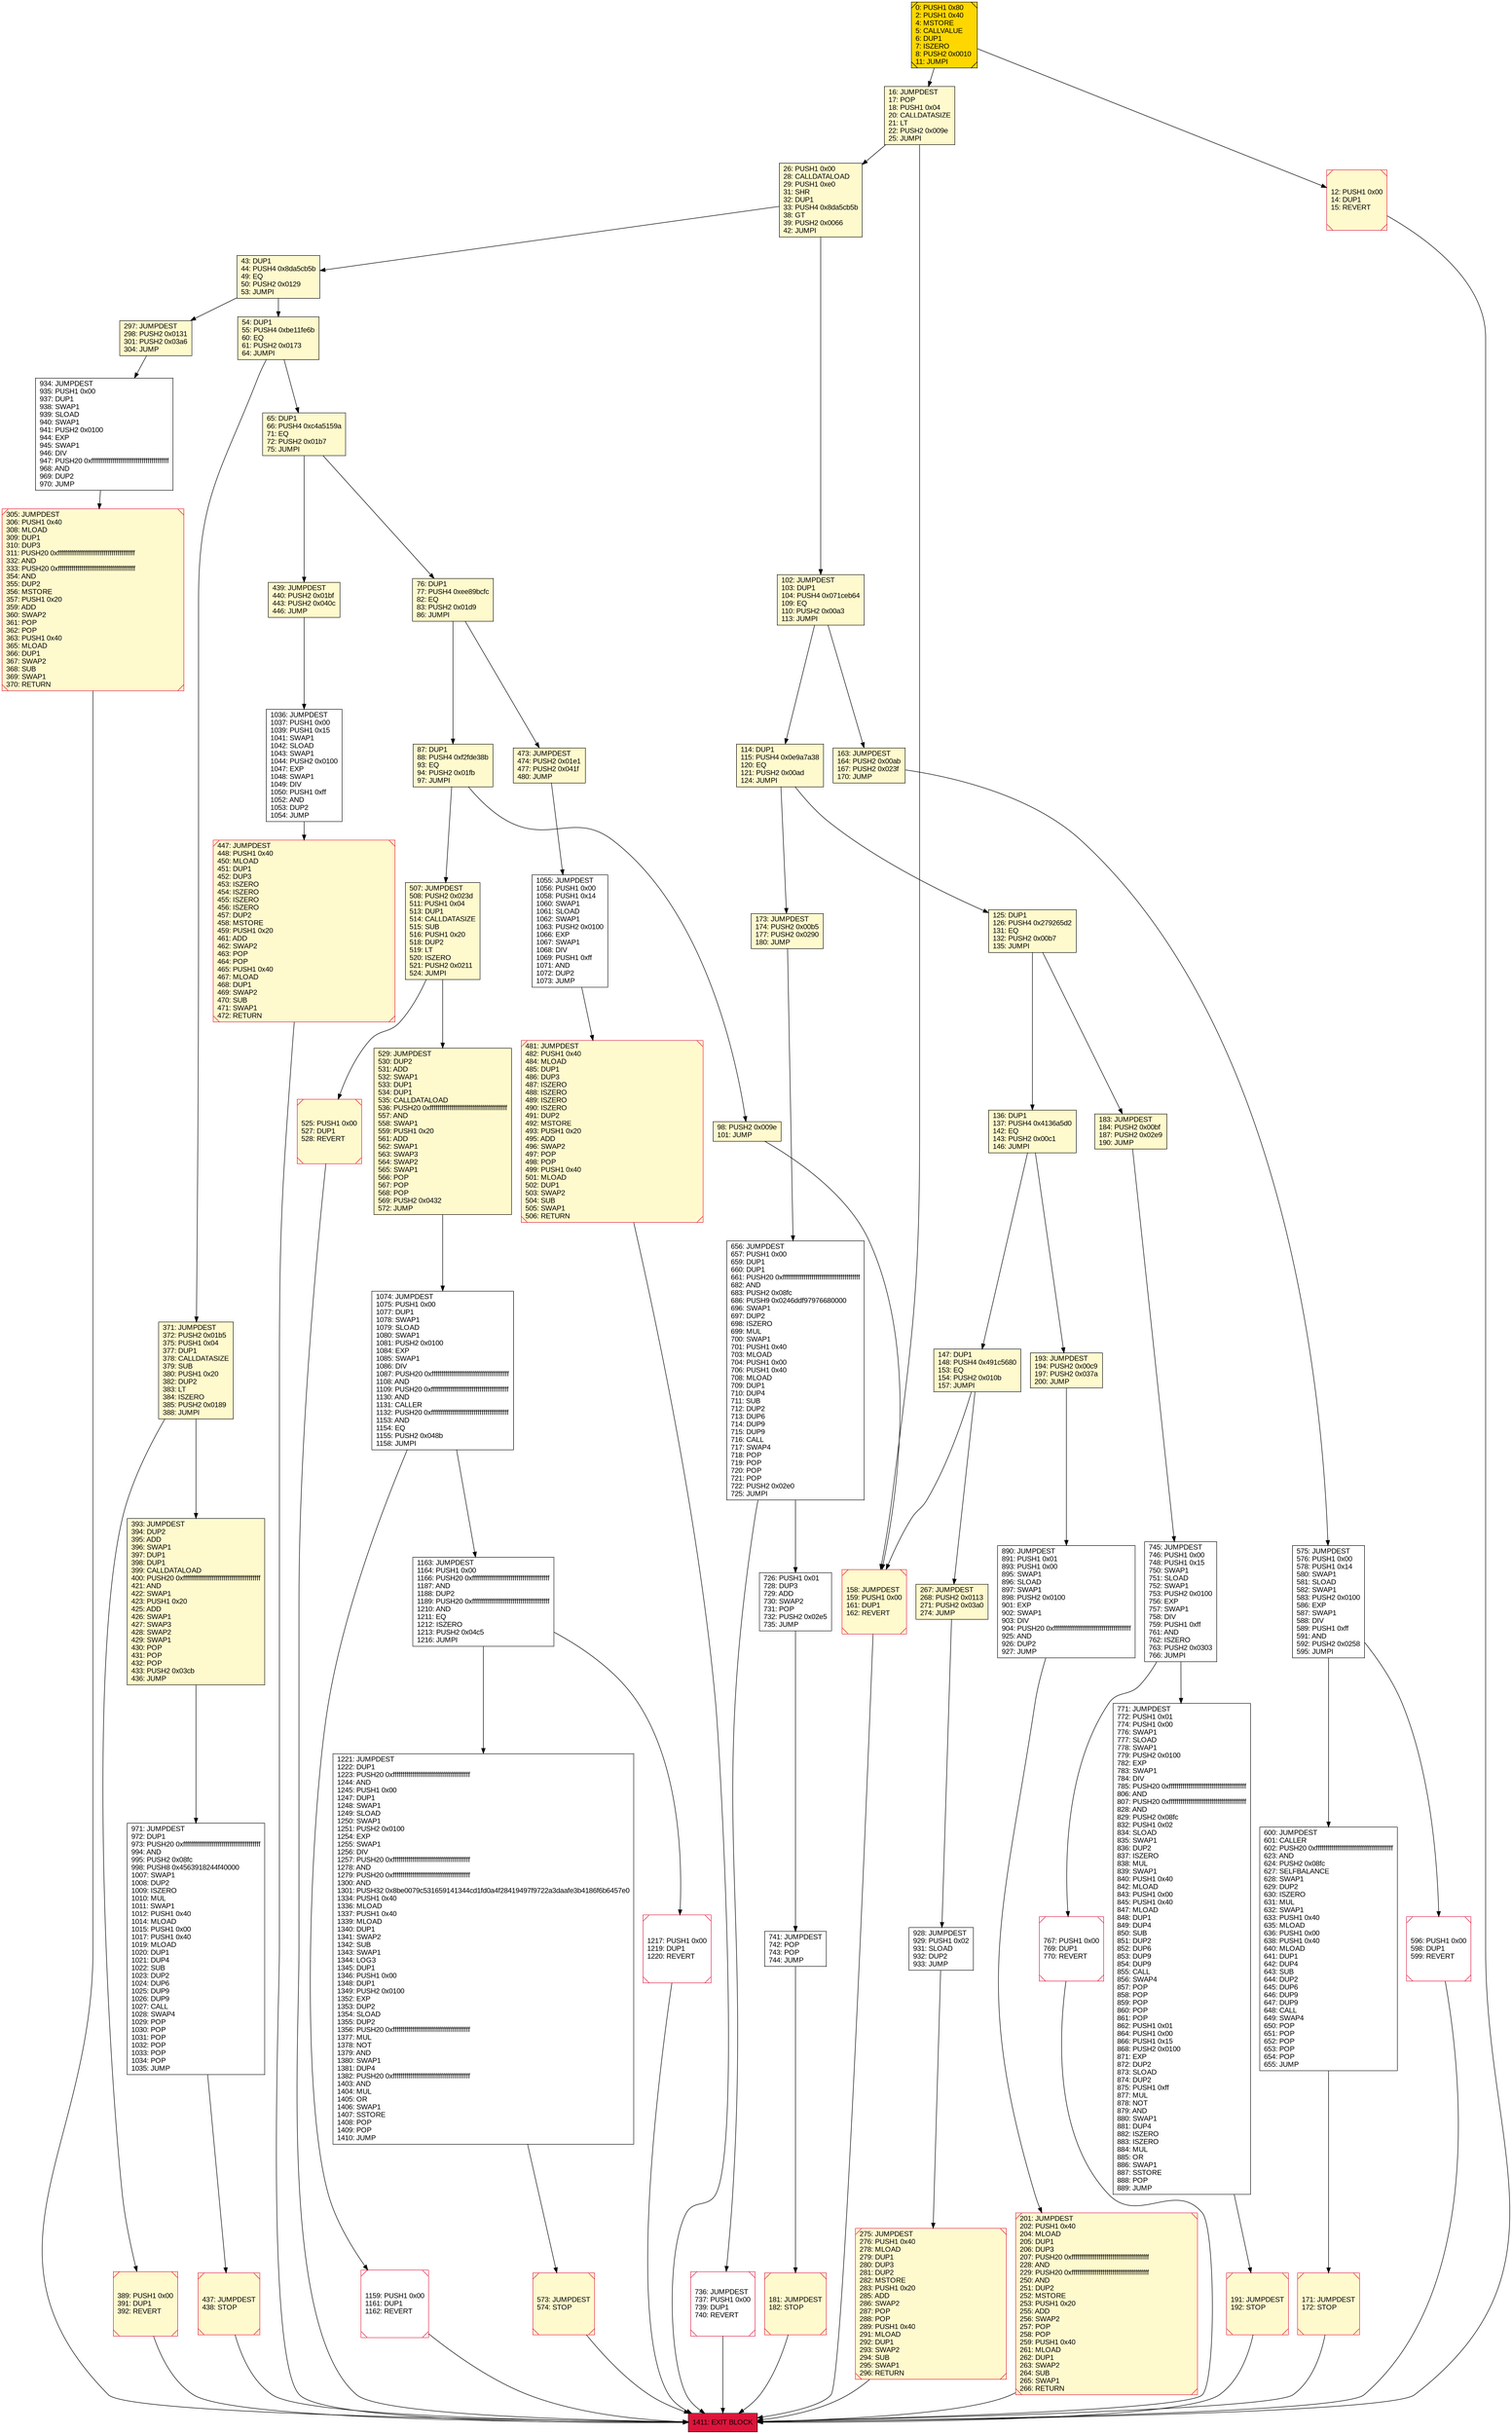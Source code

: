 digraph G {
bgcolor=transparent rankdir=UD;
node [shape=box style=filled color=black fillcolor=white fontname=arial fontcolor=black];
1163 [label="1163: JUMPDEST\l1164: PUSH1 0x00\l1166: PUSH20 0xffffffffffffffffffffffffffffffffffffffff\l1187: AND\l1188: DUP2\l1189: PUSH20 0xffffffffffffffffffffffffffffffffffffffff\l1210: AND\l1211: EQ\l1212: ISZERO\l1213: PUSH2 0x04c5\l1216: JUMPI\l" ];
1411 [label="1411: EXIT BLOCK\l" fillcolor=crimson ];
447 [label="447: JUMPDEST\l448: PUSH1 0x40\l450: MLOAD\l451: DUP1\l452: DUP3\l453: ISZERO\l454: ISZERO\l455: ISZERO\l456: ISZERO\l457: DUP2\l458: MSTORE\l459: PUSH1 0x20\l461: ADD\l462: SWAP2\l463: POP\l464: POP\l465: PUSH1 0x40\l467: MLOAD\l468: DUP1\l469: SWAP2\l470: SUB\l471: SWAP1\l472: RETURN\l" fillcolor=lemonchiffon shape=Msquare color=crimson ];
1074 [label="1074: JUMPDEST\l1075: PUSH1 0x00\l1077: DUP1\l1078: SWAP1\l1079: SLOAD\l1080: SWAP1\l1081: PUSH2 0x0100\l1084: EXP\l1085: SWAP1\l1086: DIV\l1087: PUSH20 0xffffffffffffffffffffffffffffffffffffffff\l1108: AND\l1109: PUSH20 0xffffffffffffffffffffffffffffffffffffffff\l1130: AND\l1131: CALLER\l1132: PUSH20 0xffffffffffffffffffffffffffffffffffffffff\l1153: AND\l1154: EQ\l1155: PUSH2 0x048b\l1158: JUMPI\l" ];
726 [label="726: PUSH1 0x01\l728: DUP3\l729: ADD\l730: SWAP2\l731: POP\l732: PUSH2 0x02e5\l735: JUMP\l" ];
147 [label="147: DUP1\l148: PUSH4 0x491c5680\l153: EQ\l154: PUSH2 0x010b\l157: JUMPI\l" fillcolor=lemonchiffon ];
54 [label="54: DUP1\l55: PUSH4 0xbe11fe6b\l60: EQ\l61: PUSH2 0x0173\l64: JUMPI\l" fillcolor=lemonchiffon ];
371 [label="371: JUMPDEST\l372: PUSH2 0x01b5\l375: PUSH1 0x04\l377: DUP1\l378: CALLDATASIZE\l379: SUB\l380: PUSH1 0x20\l382: DUP2\l383: LT\l384: ISZERO\l385: PUSH2 0x0189\l388: JUMPI\l" fillcolor=lemonchiffon ];
934 [label="934: JUMPDEST\l935: PUSH1 0x00\l937: DUP1\l938: SWAP1\l939: SLOAD\l940: SWAP1\l941: PUSH2 0x0100\l944: EXP\l945: SWAP1\l946: DIV\l947: PUSH20 0xffffffffffffffffffffffffffffffffffffffff\l968: AND\l969: DUP2\l970: JUMP\l" ];
43 [label="43: DUP1\l44: PUSH4 0x8da5cb5b\l49: EQ\l50: PUSH2 0x0129\l53: JUMPI\l" fillcolor=lemonchiffon ];
0 [label="0: PUSH1 0x80\l2: PUSH1 0x40\l4: MSTORE\l5: CALLVALUE\l6: DUP1\l7: ISZERO\l8: PUSH2 0x0010\l11: JUMPI\l" fillcolor=lemonchiffon shape=Msquare fillcolor=gold ];
201 [label="201: JUMPDEST\l202: PUSH1 0x40\l204: MLOAD\l205: DUP1\l206: DUP3\l207: PUSH20 0xffffffffffffffffffffffffffffffffffffffff\l228: AND\l229: PUSH20 0xffffffffffffffffffffffffffffffffffffffff\l250: AND\l251: DUP2\l252: MSTORE\l253: PUSH1 0x20\l255: ADD\l256: SWAP2\l257: POP\l258: POP\l259: PUSH1 0x40\l261: MLOAD\l262: DUP1\l263: SWAP2\l264: SUB\l265: SWAP1\l266: RETURN\l" fillcolor=lemonchiffon shape=Msquare color=crimson ];
1036 [label="1036: JUMPDEST\l1037: PUSH1 0x00\l1039: PUSH1 0x15\l1041: SWAP1\l1042: SLOAD\l1043: SWAP1\l1044: PUSH2 0x0100\l1047: EXP\l1048: SWAP1\l1049: DIV\l1050: PUSH1 0xff\l1052: AND\l1053: DUP2\l1054: JUMP\l" ];
158 [label="158: JUMPDEST\l159: PUSH1 0x00\l161: DUP1\l162: REVERT\l" fillcolor=lemonchiffon shape=Msquare color=crimson ];
183 [label="183: JUMPDEST\l184: PUSH2 0x00bf\l187: PUSH2 0x02e9\l190: JUMP\l" fillcolor=lemonchiffon ];
275 [label="275: JUMPDEST\l276: PUSH1 0x40\l278: MLOAD\l279: DUP1\l280: DUP3\l281: DUP2\l282: MSTORE\l283: PUSH1 0x20\l285: ADD\l286: SWAP2\l287: POP\l288: POP\l289: PUSH1 0x40\l291: MLOAD\l292: DUP1\l293: SWAP2\l294: SUB\l295: SWAP1\l296: RETURN\l" fillcolor=lemonchiffon shape=Msquare color=crimson ];
181 [label="181: JUMPDEST\l182: STOP\l" fillcolor=lemonchiffon shape=Msquare color=crimson ];
437 [label="437: JUMPDEST\l438: STOP\l" fillcolor=lemonchiffon shape=Msquare color=crimson ];
600 [label="600: JUMPDEST\l601: CALLER\l602: PUSH20 0xffffffffffffffffffffffffffffffffffffffff\l623: AND\l624: PUSH2 0x08fc\l627: SELFBALANCE\l628: SWAP1\l629: DUP2\l630: ISZERO\l631: MUL\l632: SWAP1\l633: PUSH1 0x40\l635: MLOAD\l636: PUSH1 0x00\l638: PUSH1 0x40\l640: MLOAD\l641: DUP1\l642: DUP4\l643: SUB\l644: DUP2\l645: DUP6\l646: DUP9\l647: DUP9\l648: CALL\l649: SWAP4\l650: POP\l651: POP\l652: POP\l653: POP\l654: POP\l655: JUMP\l" ];
193 [label="193: JUMPDEST\l194: PUSH2 0x00c9\l197: PUSH2 0x037a\l200: JUMP\l" fillcolor=lemonchiffon ];
16 [label="16: JUMPDEST\l17: POP\l18: PUSH1 0x04\l20: CALLDATASIZE\l21: LT\l22: PUSH2 0x009e\l25: JUMPI\l" fillcolor=lemonchiffon ];
656 [label="656: JUMPDEST\l657: PUSH1 0x00\l659: DUP1\l660: DUP1\l661: PUSH20 0xffffffffffffffffffffffffffffffffffffffff\l682: AND\l683: PUSH2 0x08fc\l686: PUSH9 0x0246ddf97976680000\l696: SWAP1\l697: DUP2\l698: ISZERO\l699: MUL\l700: SWAP1\l701: PUSH1 0x40\l703: MLOAD\l704: PUSH1 0x00\l706: PUSH1 0x40\l708: MLOAD\l709: DUP1\l710: DUP4\l711: SUB\l712: DUP2\l713: DUP6\l714: DUP9\l715: DUP9\l716: CALL\l717: SWAP4\l718: POP\l719: POP\l720: POP\l721: POP\l722: PUSH2 0x02e0\l725: JUMPI\l" ];
389 [label="389: PUSH1 0x00\l391: DUP1\l392: REVERT\l" fillcolor=lemonchiffon shape=Msquare color=crimson ];
439 [label="439: JUMPDEST\l440: PUSH2 0x01bf\l443: PUSH2 0x040c\l446: JUMP\l" fillcolor=lemonchiffon ];
173 [label="173: JUMPDEST\l174: PUSH2 0x00b5\l177: PUSH2 0x0290\l180: JUMP\l" fillcolor=lemonchiffon ];
1159 [label="1159: PUSH1 0x00\l1161: DUP1\l1162: REVERT\l" shape=Msquare color=crimson ];
573 [label="573: JUMPDEST\l574: STOP\l" fillcolor=lemonchiffon shape=Msquare color=crimson ];
191 [label="191: JUMPDEST\l192: STOP\l" fillcolor=lemonchiffon shape=Msquare color=crimson ];
971 [label="971: JUMPDEST\l972: DUP1\l973: PUSH20 0xffffffffffffffffffffffffffffffffffffffff\l994: AND\l995: PUSH2 0x08fc\l998: PUSH8 0x4563918244f40000\l1007: SWAP1\l1008: DUP2\l1009: ISZERO\l1010: MUL\l1011: SWAP1\l1012: PUSH1 0x40\l1014: MLOAD\l1015: PUSH1 0x00\l1017: PUSH1 0x40\l1019: MLOAD\l1020: DUP1\l1021: DUP4\l1022: SUB\l1023: DUP2\l1024: DUP6\l1025: DUP9\l1026: DUP9\l1027: CALL\l1028: SWAP4\l1029: POP\l1030: POP\l1031: POP\l1032: POP\l1033: POP\l1034: POP\l1035: JUMP\l" ];
525 [label="525: PUSH1 0x00\l527: DUP1\l528: REVERT\l" fillcolor=lemonchiffon shape=Msquare color=crimson ];
12 [label="12: PUSH1 0x00\l14: DUP1\l15: REVERT\l" fillcolor=lemonchiffon shape=Msquare color=crimson ];
741 [label="741: JUMPDEST\l742: POP\l743: POP\l744: JUMP\l" ];
98 [label="98: PUSH2 0x009e\l101: JUMP\l" fillcolor=lemonchiffon ];
507 [label="507: JUMPDEST\l508: PUSH2 0x023d\l511: PUSH1 0x04\l513: DUP1\l514: CALLDATASIZE\l515: SUB\l516: PUSH1 0x20\l518: DUP2\l519: LT\l520: ISZERO\l521: PUSH2 0x0211\l524: JUMPI\l" fillcolor=lemonchiffon ];
1221 [label="1221: JUMPDEST\l1222: DUP1\l1223: PUSH20 0xffffffffffffffffffffffffffffffffffffffff\l1244: AND\l1245: PUSH1 0x00\l1247: DUP1\l1248: SWAP1\l1249: SLOAD\l1250: SWAP1\l1251: PUSH2 0x0100\l1254: EXP\l1255: SWAP1\l1256: DIV\l1257: PUSH20 0xffffffffffffffffffffffffffffffffffffffff\l1278: AND\l1279: PUSH20 0xffffffffffffffffffffffffffffffffffffffff\l1300: AND\l1301: PUSH32 0x8be0079c531659141344cd1fd0a4f28419497f9722a3daafe3b4186f6b6457e0\l1334: PUSH1 0x40\l1336: MLOAD\l1337: PUSH1 0x40\l1339: MLOAD\l1340: DUP1\l1341: SWAP2\l1342: SUB\l1343: SWAP1\l1344: LOG3\l1345: DUP1\l1346: PUSH1 0x00\l1348: DUP1\l1349: PUSH2 0x0100\l1352: EXP\l1353: DUP2\l1354: SLOAD\l1355: DUP2\l1356: PUSH20 0xffffffffffffffffffffffffffffffffffffffff\l1377: MUL\l1378: NOT\l1379: AND\l1380: SWAP1\l1381: DUP4\l1382: PUSH20 0xffffffffffffffffffffffffffffffffffffffff\l1403: AND\l1404: MUL\l1405: OR\l1406: SWAP1\l1407: SSTORE\l1408: POP\l1409: POP\l1410: JUMP\l" ];
267 [label="267: JUMPDEST\l268: PUSH2 0x0113\l271: PUSH2 0x03a0\l274: JUMP\l" fillcolor=lemonchiffon ];
171 [label="171: JUMPDEST\l172: STOP\l" fillcolor=lemonchiffon shape=Msquare color=crimson ];
297 [label="297: JUMPDEST\l298: PUSH2 0x0131\l301: PUSH2 0x03a6\l304: JUMP\l" fillcolor=lemonchiffon ];
114 [label="114: DUP1\l115: PUSH4 0x0e9a7a38\l120: EQ\l121: PUSH2 0x00ad\l124: JUMPI\l" fillcolor=lemonchiffon ];
125 [label="125: DUP1\l126: PUSH4 0x279265d2\l131: EQ\l132: PUSH2 0x00b7\l135: JUMPI\l" fillcolor=lemonchiffon ];
102 [label="102: JUMPDEST\l103: DUP1\l104: PUSH4 0x071ceb64\l109: EQ\l110: PUSH2 0x00a3\l113: JUMPI\l" fillcolor=lemonchiffon ];
529 [label="529: JUMPDEST\l530: DUP2\l531: ADD\l532: SWAP1\l533: DUP1\l534: DUP1\l535: CALLDATALOAD\l536: PUSH20 0xffffffffffffffffffffffffffffffffffffffff\l557: AND\l558: SWAP1\l559: PUSH1 0x20\l561: ADD\l562: SWAP1\l563: SWAP3\l564: SWAP2\l565: SWAP1\l566: POP\l567: POP\l568: POP\l569: PUSH2 0x0432\l572: JUMP\l" fillcolor=lemonchiffon ];
76 [label="76: DUP1\l77: PUSH4 0xee89bcfc\l82: EQ\l83: PUSH2 0x01d9\l86: JUMPI\l" fillcolor=lemonchiffon ];
473 [label="473: JUMPDEST\l474: PUSH2 0x01e1\l477: PUSH2 0x041f\l480: JUMP\l" fillcolor=lemonchiffon ];
928 [label="928: JUMPDEST\l929: PUSH1 0x02\l931: SLOAD\l932: DUP2\l933: JUMP\l" ];
393 [label="393: JUMPDEST\l394: DUP2\l395: ADD\l396: SWAP1\l397: DUP1\l398: DUP1\l399: CALLDATALOAD\l400: PUSH20 0xffffffffffffffffffffffffffffffffffffffff\l421: AND\l422: SWAP1\l423: PUSH1 0x20\l425: ADD\l426: SWAP1\l427: SWAP3\l428: SWAP2\l429: SWAP1\l430: POP\l431: POP\l432: POP\l433: PUSH2 0x03cb\l436: JUMP\l" fillcolor=lemonchiffon ];
481 [label="481: JUMPDEST\l482: PUSH1 0x40\l484: MLOAD\l485: DUP1\l486: DUP3\l487: ISZERO\l488: ISZERO\l489: ISZERO\l490: ISZERO\l491: DUP2\l492: MSTORE\l493: PUSH1 0x20\l495: ADD\l496: SWAP2\l497: POP\l498: POP\l499: PUSH1 0x40\l501: MLOAD\l502: DUP1\l503: SWAP2\l504: SUB\l505: SWAP1\l506: RETURN\l" fillcolor=lemonchiffon shape=Msquare color=crimson ];
767 [label="767: PUSH1 0x00\l769: DUP1\l770: REVERT\l" shape=Msquare color=crimson ];
1217 [label="1217: PUSH1 0x00\l1219: DUP1\l1220: REVERT\l" shape=Msquare color=crimson ];
305 [label="305: JUMPDEST\l306: PUSH1 0x40\l308: MLOAD\l309: DUP1\l310: DUP3\l311: PUSH20 0xffffffffffffffffffffffffffffffffffffffff\l332: AND\l333: PUSH20 0xffffffffffffffffffffffffffffffffffffffff\l354: AND\l355: DUP2\l356: MSTORE\l357: PUSH1 0x20\l359: ADD\l360: SWAP2\l361: POP\l362: POP\l363: PUSH1 0x40\l365: MLOAD\l366: DUP1\l367: SWAP2\l368: SUB\l369: SWAP1\l370: RETURN\l" fillcolor=lemonchiffon shape=Msquare color=crimson ];
65 [label="65: DUP1\l66: PUSH4 0xc4a5159a\l71: EQ\l72: PUSH2 0x01b7\l75: JUMPI\l" fillcolor=lemonchiffon ];
736 [label="736: JUMPDEST\l737: PUSH1 0x00\l739: DUP1\l740: REVERT\l" shape=Msquare color=crimson ];
890 [label="890: JUMPDEST\l891: PUSH1 0x01\l893: PUSH1 0x00\l895: SWAP1\l896: SLOAD\l897: SWAP1\l898: PUSH2 0x0100\l901: EXP\l902: SWAP1\l903: DIV\l904: PUSH20 0xffffffffffffffffffffffffffffffffffffffff\l925: AND\l926: DUP2\l927: JUMP\l" ];
575 [label="575: JUMPDEST\l576: PUSH1 0x00\l578: PUSH1 0x14\l580: SWAP1\l581: SLOAD\l582: SWAP1\l583: PUSH2 0x0100\l586: EXP\l587: SWAP1\l588: DIV\l589: PUSH1 0xff\l591: AND\l592: PUSH2 0x0258\l595: JUMPI\l" ];
745 [label="745: JUMPDEST\l746: PUSH1 0x00\l748: PUSH1 0x15\l750: SWAP1\l751: SLOAD\l752: SWAP1\l753: PUSH2 0x0100\l756: EXP\l757: SWAP1\l758: DIV\l759: PUSH1 0xff\l761: AND\l762: ISZERO\l763: PUSH2 0x0303\l766: JUMPI\l" ];
163 [label="163: JUMPDEST\l164: PUSH2 0x00ab\l167: PUSH2 0x023f\l170: JUMP\l" fillcolor=lemonchiffon ];
771 [label="771: JUMPDEST\l772: PUSH1 0x01\l774: PUSH1 0x00\l776: SWAP1\l777: SLOAD\l778: SWAP1\l779: PUSH2 0x0100\l782: EXP\l783: SWAP1\l784: DIV\l785: PUSH20 0xffffffffffffffffffffffffffffffffffffffff\l806: AND\l807: PUSH20 0xffffffffffffffffffffffffffffffffffffffff\l828: AND\l829: PUSH2 0x08fc\l832: PUSH1 0x02\l834: SLOAD\l835: SWAP1\l836: DUP2\l837: ISZERO\l838: MUL\l839: SWAP1\l840: PUSH1 0x40\l842: MLOAD\l843: PUSH1 0x00\l845: PUSH1 0x40\l847: MLOAD\l848: DUP1\l849: DUP4\l850: SUB\l851: DUP2\l852: DUP6\l853: DUP9\l854: DUP9\l855: CALL\l856: SWAP4\l857: POP\l858: POP\l859: POP\l860: POP\l861: POP\l862: PUSH1 0x01\l864: PUSH1 0x00\l866: PUSH1 0x15\l868: PUSH2 0x0100\l871: EXP\l872: DUP2\l873: SLOAD\l874: DUP2\l875: PUSH1 0xff\l877: MUL\l878: NOT\l879: AND\l880: SWAP1\l881: DUP4\l882: ISZERO\l883: ISZERO\l884: MUL\l885: OR\l886: SWAP1\l887: SSTORE\l888: POP\l889: JUMP\l" ];
596 [label="596: PUSH1 0x00\l598: DUP1\l599: REVERT\l" shape=Msquare color=crimson ];
87 [label="87: DUP1\l88: PUSH4 0xf2fde38b\l93: EQ\l94: PUSH2 0x01fb\l97: JUMPI\l" fillcolor=lemonchiffon ];
136 [label="136: DUP1\l137: PUSH4 0x4136a5d0\l142: EQ\l143: PUSH2 0x00c1\l146: JUMPI\l" fillcolor=lemonchiffon ];
1055 [label="1055: JUMPDEST\l1056: PUSH1 0x00\l1058: PUSH1 0x14\l1060: SWAP1\l1061: SLOAD\l1062: SWAP1\l1063: PUSH2 0x0100\l1066: EXP\l1067: SWAP1\l1068: DIV\l1069: PUSH1 0xff\l1071: AND\l1072: DUP2\l1073: JUMP\l" ];
26 [label="26: PUSH1 0x00\l28: CALLDATALOAD\l29: PUSH1 0xe0\l31: SHR\l32: DUP1\l33: PUSH4 0x8da5cb5b\l38: GT\l39: PUSH2 0x0066\l42: JUMPI\l" fillcolor=lemonchiffon ];
447 -> 1411;
54 -> 371;
173 -> 656;
745 -> 771;
1074 -> 1163;
76 -> 473;
163 -> 575;
114 -> 125;
102 -> 114;
971 -> 437;
741 -> 181;
147 -> 158;
158 -> 1411;
201 -> 1411;
1036 -> 447;
43 -> 54;
575 -> 596;
600 -> 171;
1221 -> 573;
507 -> 525;
181 -> 1411;
437 -> 1411;
1074 -> 1159;
275 -> 1411;
656 -> 726;
1159 -> 1411;
1055 -> 481;
102 -> 163;
389 -> 1411;
76 -> 87;
98 -> 158;
191 -> 1411;
726 -> 741;
573 -> 1411;
371 -> 389;
473 -> 1055;
12 -> 1411;
525 -> 1411;
147 -> 267;
745 -> 767;
0 -> 12;
26 -> 102;
65 -> 76;
1163 -> 1221;
16 -> 158;
0 -> 16;
125 -> 136;
171 -> 1411;
439 -> 1036;
65 -> 439;
656 -> 736;
193 -> 890;
771 -> 191;
87 -> 98;
87 -> 507;
575 -> 600;
183 -> 745;
43 -> 297;
297 -> 934;
371 -> 393;
529 -> 1074;
136 -> 193;
16 -> 26;
767 -> 1411;
481 -> 1411;
1163 -> 1217;
305 -> 1411;
507 -> 529;
1217 -> 1411;
125 -> 183;
736 -> 1411;
114 -> 173;
267 -> 928;
54 -> 65;
26 -> 43;
136 -> 147;
393 -> 971;
934 -> 305;
596 -> 1411;
890 -> 201;
928 -> 275;
}